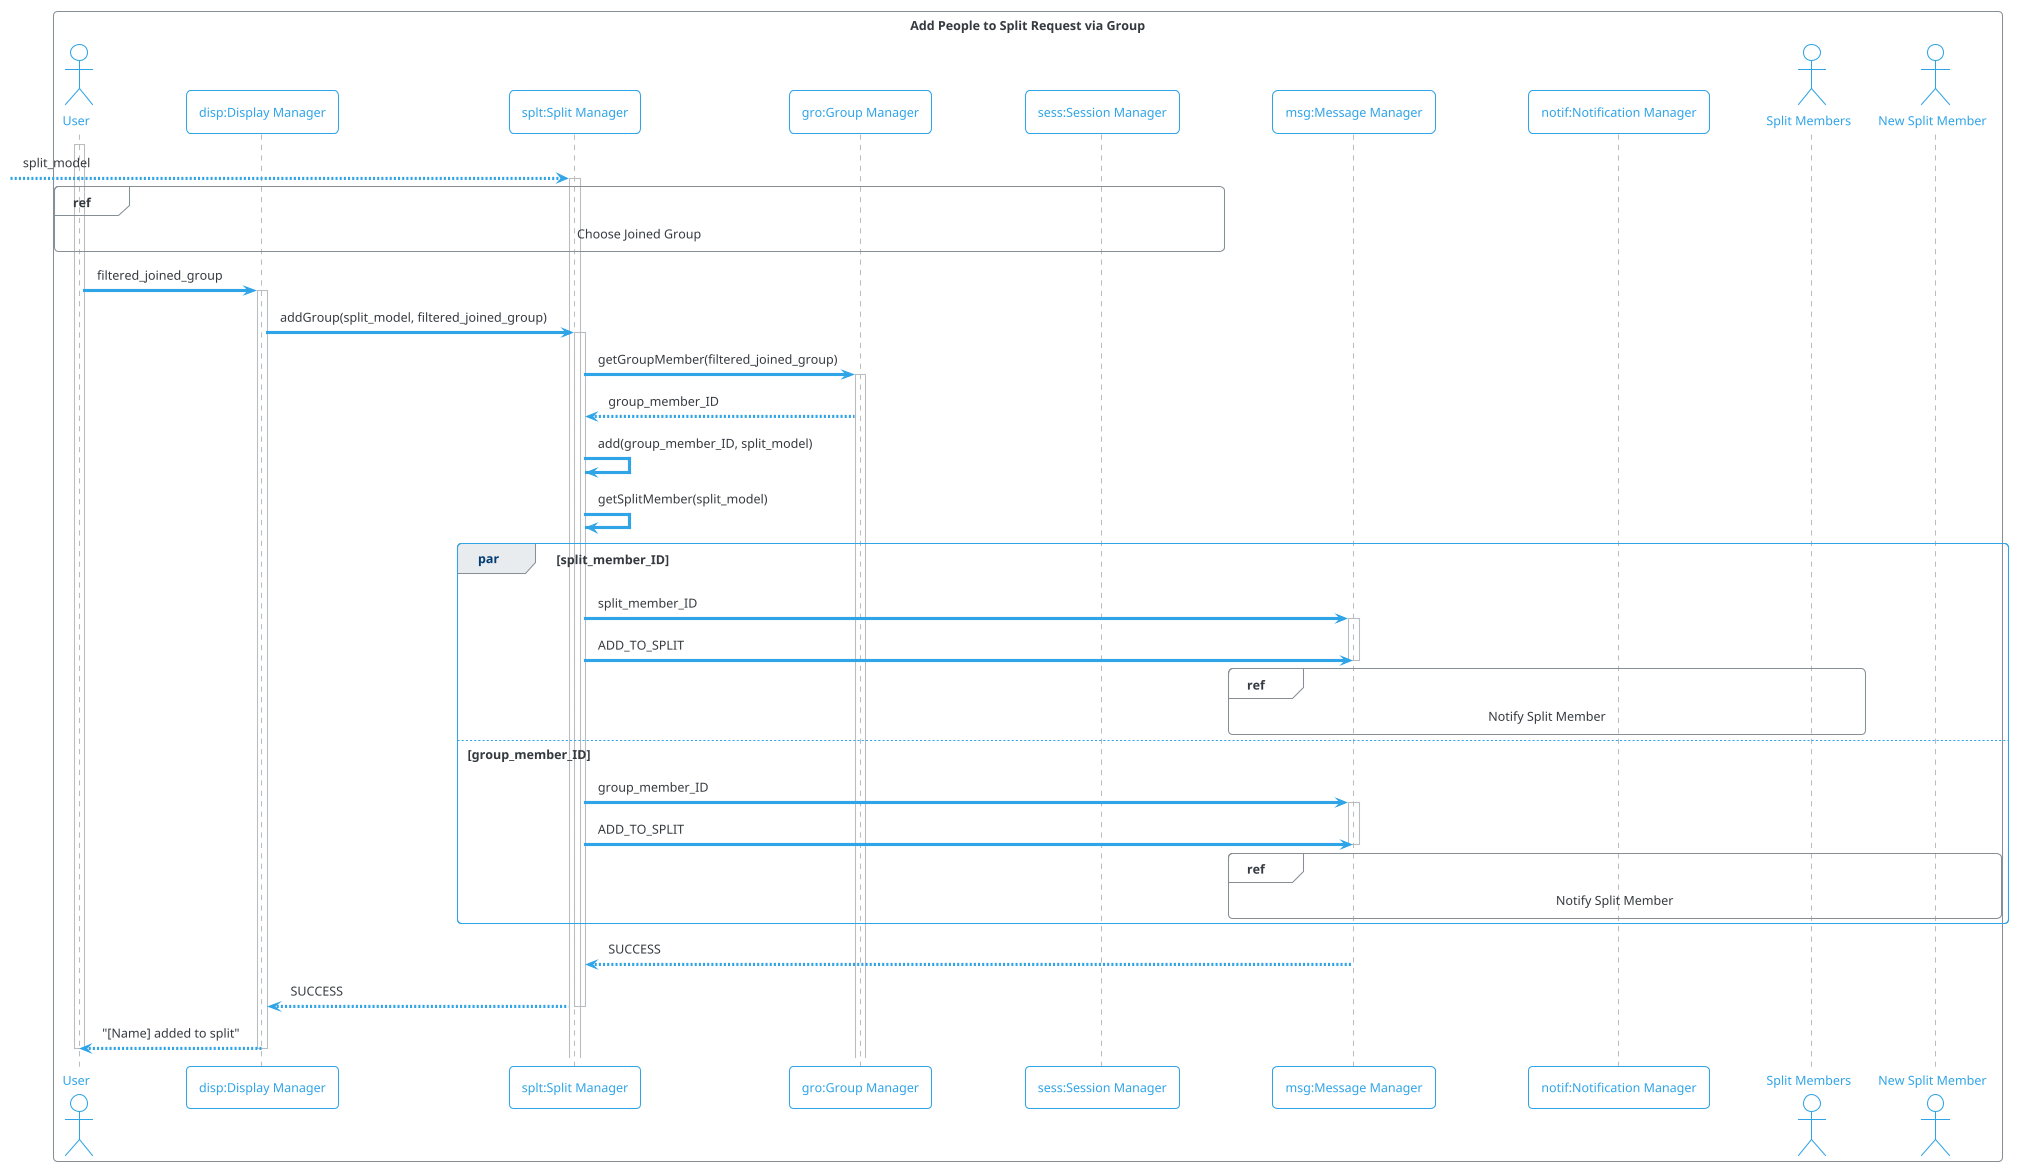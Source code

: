@startuml
!theme cerulean-outline
box "Add People to Split Request via Group"
actor "User" as user
participant "disp:Display Manager" as disp
participant "splt:Split Manager" as splt
participant "gro:Group Manager" as gro
participant "sess:Session Manager" as sess
participant "msg:Message Manager" as msg
participant "notif:Notification Manager" as notif
actor "Split Members" as splitMembers
actor "New Split Member" as newSpMem
end box
activate user
--> splt ++ : split_model
ref over user, disp, gro, sess : Choose Joined Group
user -> disp ++: filtered_joined_group
disp -> splt ++: addGroup(split_model, filtered_joined_group)
splt -> gro ++: getGroupMember(filtered_joined_group)
gro --> splt : group_member_ID
splt -> splt : add(group_member_ID, split_model)
splt -> splt : getSplitMember(split_model)
par split_member_ID
splt -> msg ++ : split_member_ID
splt -> msg : ADD_TO_SPLIT
ref over notif, msg, splitMembers : Notify Split Member
deactivate msg
else group_member_ID 
splt -> msg ++ : group_member_ID
splt -> msg : ADD_TO_SPLIT
ref over notif, msg, newSpMem : Notify Split Member
deactivate msg
end
msg --> splt -- : SUCCESS
splt --> disp -- : SUCCESS
disp --> user -- : "[Name] added to split"
deactivate user
@enduml